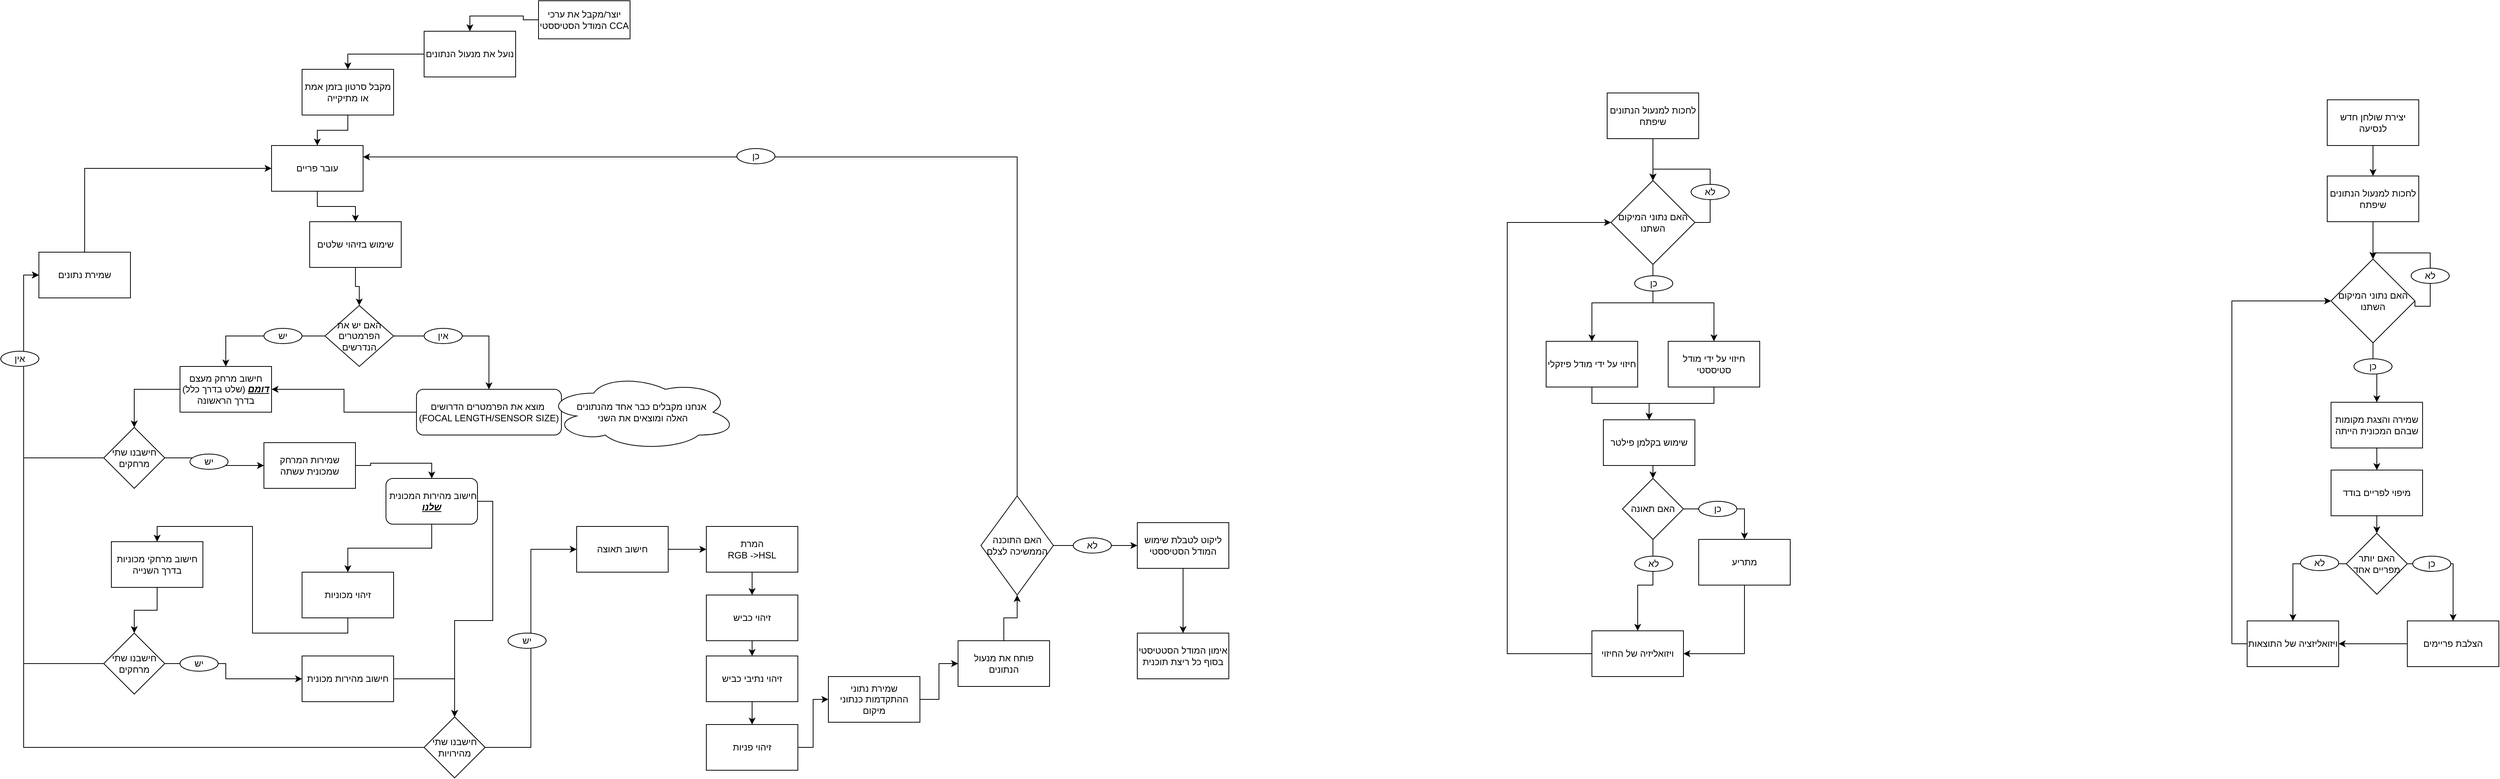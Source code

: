 <mxfile version="22.0.4" type="gitlab">
  <diagram name="Page-1" id="QeGY7YJkOB6Gk27wGhlt">
    <mxGraphModel dx="2562" dy="2756" grid="1" gridSize="10" guides="1" tooltips="1" connect="1" arrows="1" fold="1" page="1" pageScale="1" pageWidth="850" pageHeight="1100" math="0" shadow="0">
      <root>
        <mxCell id="0" />
        <mxCell id="1" parent="0" />
        <mxCell id="LMJcDKzFn9YI1MvOlHuu-217" style="edgeStyle=orthogonalEdgeStyle;rounded=0;orthogonalLoop=1;jettySize=auto;html=1;exitX=0;exitY=0.5;exitDx=0;exitDy=0;entryX=0.5;entryY=0;entryDx=0;entryDy=0;" edge="1" parent="1" source="LMJcDKzFn9YI1MvOlHuu-1" target="LMJcDKzFn9YI1MvOlHuu-96">
          <mxGeometry relative="1" as="geometry" />
        </mxCell>
        <mxCell id="LMJcDKzFn9YI1MvOlHuu-1" value="יוצר/מקבל את ערכי המודל הסטיססטי CCA" style="rounded=0;whiteSpace=wrap;html=1;" vertex="1" parent="1">
          <mxGeometry x="710" y="-1090" width="120" height="50" as="geometry" />
        </mxCell>
        <mxCell id="LMJcDKzFn9YI1MvOlHuu-8" style="edgeStyle=orthogonalEdgeStyle;rounded=0;orthogonalLoop=1;jettySize=auto;html=1;exitX=0.5;exitY=1;exitDx=0;exitDy=0;entryX=0.5;entryY=0;entryDx=0;entryDy=0;" edge="1" parent="1" source="LMJcDKzFn9YI1MvOlHuu-29" target="LMJcDKzFn9YI1MvOlHuu-7">
          <mxGeometry relative="1" as="geometry" />
        </mxCell>
        <mxCell id="LMJcDKzFn9YI1MvOlHuu-2" value="מקבל סרטון בזמן אמת או מתיקייה" style="rounded=0;whiteSpace=wrap;html=1;" vertex="1" parent="1">
          <mxGeometry x="400" y="-1000" width="120" height="60" as="geometry" />
        </mxCell>
        <mxCell id="LMJcDKzFn9YI1MvOlHuu-12" style="edgeStyle=orthogonalEdgeStyle;rounded=0;orthogonalLoop=1;jettySize=auto;html=1;exitX=0;exitY=0.5;exitDx=0;exitDy=0;entryX=1;entryY=0.5;entryDx=0;entryDy=0;" edge="1" parent="1" source="LMJcDKzFn9YI1MvOlHuu-5" target="LMJcDKzFn9YI1MvOlHuu-10">
          <mxGeometry relative="1" as="geometry" />
        </mxCell>
        <mxCell id="LMJcDKzFn9YI1MvOlHuu-5" value="מוצא את הפרמטרים הדרושים&amp;nbsp;&lt;br&gt;(FOCAL LENGTH/SENSOR SIZE)" style="rounded=1;whiteSpace=wrap;html=1;" vertex="1" parent="1">
          <mxGeometry x="550" y="-580" width="190" height="60" as="geometry" />
        </mxCell>
        <mxCell id="LMJcDKzFn9YI1MvOlHuu-9" style="edgeStyle=orthogonalEdgeStyle;rounded=0;orthogonalLoop=1;jettySize=auto;html=1;exitX=1;exitY=0.5;exitDx=0;exitDy=0;entryX=0.5;entryY=0;entryDx=0;entryDy=0;" edge="1" parent="1" source="LMJcDKzFn9YI1MvOlHuu-7" target="LMJcDKzFn9YI1MvOlHuu-5">
          <mxGeometry relative="1" as="geometry" />
        </mxCell>
        <mxCell id="LMJcDKzFn9YI1MvOlHuu-11" style="edgeStyle=orthogonalEdgeStyle;rounded=0;orthogonalLoop=1;jettySize=auto;html=1;exitX=0;exitY=0.5;exitDx=0;exitDy=0;entryX=0.5;entryY=0;entryDx=0;entryDy=0;" edge="1" parent="1" source="LMJcDKzFn9YI1MvOlHuu-7" target="LMJcDKzFn9YI1MvOlHuu-10">
          <mxGeometry relative="1" as="geometry" />
        </mxCell>
        <mxCell id="LMJcDKzFn9YI1MvOlHuu-7" value="האם יש את הפרמטרים הנדרשים" style="rhombus;whiteSpace=wrap;html=1;" vertex="1" parent="1">
          <mxGeometry x="430" y="-690" width="90" height="80" as="geometry" />
        </mxCell>
        <mxCell id="LMJcDKzFn9YI1MvOlHuu-18" style="edgeStyle=orthogonalEdgeStyle;rounded=0;orthogonalLoop=1;jettySize=auto;html=1;exitX=0;exitY=0.5;exitDx=0;exitDy=0;" edge="1" parent="1" source="LMJcDKzFn9YI1MvOlHuu-10" target="LMJcDKzFn9YI1MvOlHuu-14">
          <mxGeometry relative="1" as="geometry" />
        </mxCell>
        <mxCell id="LMJcDKzFn9YI1MvOlHuu-10" value="חישוב מרחק מעצם &lt;u style=&quot;font-weight: bold; font-style: italic;&quot;&gt;דומם&lt;/u&gt;&amp;nbsp;(שלט בדרך כלל) בדרך הראשונה" style="rounded=0;whiteSpace=wrap;html=1;" vertex="1" parent="1">
          <mxGeometry x="240" y="-610" width="120" height="60" as="geometry" />
        </mxCell>
        <mxCell id="LMJcDKzFn9YI1MvOlHuu-35" style="edgeStyle=orthogonalEdgeStyle;rounded=0;orthogonalLoop=1;jettySize=auto;html=1;exitX=0.5;exitY=1;exitDx=0;exitDy=0;entryX=0.5;entryY=0;entryDx=0;entryDy=0;" edge="1" parent="1" source="LMJcDKzFn9YI1MvOlHuu-13" target="LMJcDKzFn9YI1MvOlHuu-34">
          <mxGeometry relative="1" as="geometry" />
        </mxCell>
        <mxCell id="LMJcDKzFn9YI1MvOlHuu-189" style="edgeStyle=orthogonalEdgeStyle;rounded=0;orthogonalLoop=1;jettySize=auto;html=1;exitX=1;exitY=0.5;exitDx=0;exitDy=0;entryX=0.5;entryY=0;entryDx=0;entryDy=0;" edge="1" parent="1" source="LMJcDKzFn9YI1MvOlHuu-13" target="LMJcDKzFn9YI1MvOlHuu-56">
          <mxGeometry relative="1" as="geometry" />
        </mxCell>
        <mxCell id="LMJcDKzFn9YI1MvOlHuu-13" value="&amp;nbsp;חישוב מהירות המכונית &lt;b&gt;&lt;i&gt;&lt;u&gt;שלנו&lt;/u&gt;&lt;/i&gt;&lt;/b&gt;" style="rounded=1;whiteSpace=wrap;html=1;" vertex="1" parent="1">
          <mxGeometry x="510" y="-463" width="120" height="60" as="geometry" />
        </mxCell>
        <mxCell id="LMJcDKzFn9YI1MvOlHuu-19" style="edgeStyle=orthogonalEdgeStyle;rounded=0;orthogonalLoop=1;jettySize=auto;html=1;exitX=1;exitY=0.5;exitDx=0;exitDy=0;entryX=0.5;entryY=0;entryDx=0;entryDy=0;" edge="1" parent="1" source="LMJcDKzFn9YI1MvOlHuu-186" target="LMJcDKzFn9YI1MvOlHuu-13">
          <mxGeometry relative="1" as="geometry" />
        </mxCell>
        <mxCell id="LMJcDKzFn9YI1MvOlHuu-45" style="edgeStyle=orthogonalEdgeStyle;rounded=0;orthogonalLoop=1;jettySize=auto;html=1;exitX=0;exitY=0.5;exitDx=0;exitDy=0;entryX=0;entryY=0.5;entryDx=0;entryDy=0;" edge="1" parent="1" source="LMJcDKzFn9YI1MvOlHuu-14" target="LMJcDKzFn9YI1MvOlHuu-43">
          <mxGeometry relative="1" as="geometry" />
        </mxCell>
        <mxCell id="LMJcDKzFn9YI1MvOlHuu-190" style="edgeStyle=orthogonalEdgeStyle;rounded=0;orthogonalLoop=1;jettySize=auto;html=1;exitX=1;exitY=0.5;exitDx=0;exitDy=0;entryX=0;entryY=0.5;entryDx=0;entryDy=0;" edge="1" parent="1" source="LMJcDKzFn9YI1MvOlHuu-14" target="LMJcDKzFn9YI1MvOlHuu-186">
          <mxGeometry relative="1" as="geometry" />
        </mxCell>
        <mxCell id="LMJcDKzFn9YI1MvOlHuu-14" value="חישבנו שתי מרחקים" style="rhombus;whiteSpace=wrap;html=1;" vertex="1" parent="1">
          <mxGeometry x="140" y="-530" width="80" height="80" as="geometry" />
        </mxCell>
        <mxCell id="LMJcDKzFn9YI1MvOlHuu-15" value="אין" style="ellipse;whiteSpace=wrap;html=1;" vertex="1" parent="1">
          <mxGeometry x="560" y="-660" width="50" height="20" as="geometry" />
        </mxCell>
        <mxCell id="LMJcDKzFn9YI1MvOlHuu-16" value="יש" style="ellipse;whiteSpace=wrap;html=1;" vertex="1" parent="1">
          <mxGeometry x="350" y="-660" width="50" height="20" as="geometry" />
        </mxCell>
        <mxCell id="LMJcDKzFn9YI1MvOlHuu-22" value="" style="edgeStyle=orthogonalEdgeStyle;rounded=0;orthogonalLoop=1;jettySize=auto;html=1;exitX=0.5;exitY=1;exitDx=0;exitDy=0;entryX=0.5;entryY=0;entryDx=0;entryDy=0;" edge="1" parent="1" source="LMJcDKzFn9YI1MvOlHuu-2" target="LMJcDKzFn9YI1MvOlHuu-21">
          <mxGeometry relative="1" as="geometry">
            <mxPoint x="450" y="-920" as="sourcePoint" />
            <mxPoint x="475" y="-780" as="targetPoint" />
          </mxGeometry>
        </mxCell>
        <mxCell id="LMJcDKzFn9YI1MvOlHuu-21" value="עובר פריים" style="rounded=0;whiteSpace=wrap;html=1;" vertex="1" parent="1">
          <mxGeometry x="360" y="-900" width="120" height="60" as="geometry" />
        </mxCell>
        <mxCell id="LMJcDKzFn9YI1MvOlHuu-30" value="" style="edgeStyle=orthogonalEdgeStyle;rounded=0;orthogonalLoop=1;jettySize=auto;html=1;exitX=0.5;exitY=1;exitDx=0;exitDy=0;entryX=0.5;entryY=0;entryDx=0;entryDy=0;" edge="1" parent="1" source="LMJcDKzFn9YI1MvOlHuu-21" target="LMJcDKzFn9YI1MvOlHuu-29">
          <mxGeometry relative="1" as="geometry">
            <mxPoint x="420" y="-840" as="sourcePoint" />
            <mxPoint x="475" y="-690" as="targetPoint" />
          </mxGeometry>
        </mxCell>
        <mxCell id="LMJcDKzFn9YI1MvOlHuu-29" value="שימוש בזיהוי שלטים" style="rounded=0;whiteSpace=wrap;html=1;" vertex="1" parent="1">
          <mxGeometry x="410" y="-800" width="120" height="60" as="geometry" />
        </mxCell>
        <mxCell id="LMJcDKzFn9YI1MvOlHuu-32" value="אנחנו מקבלים כבר אחד מהנתונים&lt;br&gt;&amp;nbsp;האלה ומוצאים את השני" style="ellipse;shape=cloud;whiteSpace=wrap;html=1;" vertex="1" parent="1">
          <mxGeometry x="720" y="-600" width="250" height="100" as="geometry" />
        </mxCell>
        <mxCell id="LMJcDKzFn9YI1MvOlHuu-37" style="edgeStyle=orthogonalEdgeStyle;rounded=0;orthogonalLoop=1;jettySize=auto;html=1;exitX=0.5;exitY=1;exitDx=0;exitDy=0;entryX=0.5;entryY=0;entryDx=0;entryDy=0;" edge="1" parent="1" source="LMJcDKzFn9YI1MvOlHuu-34" target="LMJcDKzFn9YI1MvOlHuu-36">
          <mxGeometry relative="1" as="geometry" />
        </mxCell>
        <mxCell id="LMJcDKzFn9YI1MvOlHuu-34" value="זיהוי מכוניות" style="rounded=0;whiteSpace=wrap;html=1;" vertex="1" parent="1">
          <mxGeometry x="400" y="-340" width="120" height="60" as="geometry" />
        </mxCell>
        <mxCell id="LMJcDKzFn9YI1MvOlHuu-42" style="edgeStyle=orthogonalEdgeStyle;rounded=0;orthogonalLoop=1;jettySize=auto;html=1;exitX=0.5;exitY=1;exitDx=0;exitDy=0;entryX=0.5;entryY=0;entryDx=0;entryDy=0;" edge="1" parent="1" source="LMJcDKzFn9YI1MvOlHuu-36" target="LMJcDKzFn9YI1MvOlHuu-38">
          <mxGeometry relative="1" as="geometry" />
        </mxCell>
        <mxCell id="LMJcDKzFn9YI1MvOlHuu-36" value="חישוב מרחקי מכוניות בדרך השנייה" style="rounded=0;whiteSpace=wrap;html=1;" vertex="1" parent="1">
          <mxGeometry x="150" y="-380" width="120" height="60" as="geometry" />
        </mxCell>
        <mxCell id="LMJcDKzFn9YI1MvOlHuu-50" style="edgeStyle=orthogonalEdgeStyle;rounded=0;orthogonalLoop=1;jettySize=auto;html=1;exitX=1;exitY=0.5;exitDx=0;exitDy=0;entryX=0;entryY=0.5;entryDx=0;entryDy=0;" edge="1" parent="1" source="LMJcDKzFn9YI1MvOlHuu-38" target="LMJcDKzFn9YI1MvOlHuu-49">
          <mxGeometry relative="1" as="geometry">
            <Array as="points">
              <mxPoint x="300" y="-220" />
              <mxPoint x="300" y="-200" />
            </Array>
          </mxGeometry>
        </mxCell>
        <mxCell id="LMJcDKzFn9YI1MvOlHuu-38" value="חישבנו שתי מרחקים" style="rhombus;whiteSpace=wrap;html=1;" vertex="1" parent="1">
          <mxGeometry x="140" y="-260" width="80" height="80" as="geometry" />
        </mxCell>
        <mxCell id="LMJcDKzFn9YI1MvOlHuu-40" style="edgeStyle=orthogonalEdgeStyle;rounded=0;orthogonalLoop=1;jettySize=auto;html=1;exitX=0.5;exitY=1;exitDx=0;exitDy=0;" edge="1" parent="1">
          <mxGeometry relative="1" as="geometry">
            <mxPoint x="115" y="-780" as="sourcePoint" />
            <mxPoint x="115" y="-780" as="targetPoint" />
          </mxGeometry>
        </mxCell>
        <mxCell id="LMJcDKzFn9YI1MvOlHuu-44" value="" style="edgeStyle=orthogonalEdgeStyle;rounded=0;orthogonalLoop=1;jettySize=auto;html=1;exitX=0;exitY=0.5;exitDx=0;exitDy=0;entryX=0;entryY=0.5;entryDx=0;entryDy=0;" edge="1" parent="1" source="LMJcDKzFn9YI1MvOlHuu-38" target="LMJcDKzFn9YI1MvOlHuu-43">
          <mxGeometry relative="1" as="geometry">
            <mxPoint x="140" y="-220" as="sourcePoint" />
            <mxPoint x="360" y="-870" as="targetPoint" />
          </mxGeometry>
        </mxCell>
        <mxCell id="LMJcDKzFn9YI1MvOlHuu-46" style="edgeStyle=orthogonalEdgeStyle;rounded=0;orthogonalLoop=1;jettySize=auto;html=1;exitX=0.5;exitY=0;exitDx=0;exitDy=0;entryX=0;entryY=0.5;entryDx=0;entryDy=0;" edge="1" parent="1" source="LMJcDKzFn9YI1MvOlHuu-43" target="LMJcDKzFn9YI1MvOlHuu-21">
          <mxGeometry relative="1" as="geometry" />
        </mxCell>
        <mxCell id="LMJcDKzFn9YI1MvOlHuu-43" value="שמירת נתונים" style="rounded=0;whiteSpace=wrap;html=1;" vertex="1" parent="1">
          <mxGeometry x="55" y="-760" width="120" height="60" as="geometry" />
        </mxCell>
        <mxCell id="LMJcDKzFn9YI1MvOlHuu-58" style="edgeStyle=orthogonalEdgeStyle;rounded=0;orthogonalLoop=1;jettySize=auto;html=1;exitX=1;exitY=0.5;exitDx=0;exitDy=0;" edge="1" parent="1" source="LMJcDKzFn9YI1MvOlHuu-49" target="LMJcDKzFn9YI1MvOlHuu-56">
          <mxGeometry relative="1" as="geometry" />
        </mxCell>
        <mxCell id="LMJcDKzFn9YI1MvOlHuu-49" value="חישוב מהירות מכונית" style="rounded=0;whiteSpace=wrap;html=1;" vertex="1" parent="1">
          <mxGeometry x="400" y="-230" width="120" height="60" as="geometry" />
        </mxCell>
        <mxCell id="LMJcDKzFn9YI1MvOlHuu-52" value="יש" style="ellipse;whiteSpace=wrap;html=1;" vertex="1" parent="1">
          <mxGeometry x="240" y="-230" width="50" height="20" as="geometry" />
        </mxCell>
        <mxCell id="LMJcDKzFn9YI1MvOlHuu-57" style="edgeStyle=orthogonalEdgeStyle;rounded=0;orthogonalLoop=1;jettySize=auto;html=1;exitX=0;exitY=0.5;exitDx=0;exitDy=0;entryX=0;entryY=0.5;entryDx=0;entryDy=0;" edge="1" parent="1" source="LMJcDKzFn9YI1MvOlHuu-56" target="LMJcDKzFn9YI1MvOlHuu-43">
          <mxGeometry relative="1" as="geometry" />
        </mxCell>
        <mxCell id="LMJcDKzFn9YI1MvOlHuu-63" style="edgeStyle=orthogonalEdgeStyle;rounded=0;orthogonalLoop=1;jettySize=auto;html=1;exitX=1;exitY=0.5;exitDx=0;exitDy=0;entryX=0;entryY=0.5;entryDx=0;entryDy=0;" edge="1" parent="1" source="LMJcDKzFn9YI1MvOlHuu-56" target="LMJcDKzFn9YI1MvOlHuu-62">
          <mxGeometry relative="1" as="geometry" />
        </mxCell>
        <mxCell id="LMJcDKzFn9YI1MvOlHuu-56" value="חישבנו שתי מהירויות" style="rhombus;whiteSpace=wrap;html=1;" vertex="1" parent="1">
          <mxGeometry x="560" y="-150" width="80" height="80" as="geometry" />
        </mxCell>
        <mxCell id="LMJcDKzFn9YI1MvOlHuu-59" value="יש" style="ellipse;whiteSpace=wrap;html=1;" vertex="1" parent="1">
          <mxGeometry x="670" y="-260" width="50" height="20" as="geometry" />
        </mxCell>
        <mxCell id="LMJcDKzFn9YI1MvOlHuu-60" value="אין" style="ellipse;whiteSpace=wrap;html=1;" vertex="1" parent="1">
          <mxGeometry x="5" y="-630" width="50" height="20" as="geometry" />
        </mxCell>
        <mxCell id="LMJcDKzFn9YI1MvOlHuu-66" style="edgeStyle=orthogonalEdgeStyle;rounded=0;orthogonalLoop=1;jettySize=auto;html=1;exitX=1;exitY=0.5;exitDx=0;exitDy=0;entryX=0;entryY=0.5;entryDx=0;entryDy=0;" edge="1" parent="1" source="LMJcDKzFn9YI1MvOlHuu-62" target="LMJcDKzFn9YI1MvOlHuu-65">
          <mxGeometry relative="1" as="geometry" />
        </mxCell>
        <mxCell id="LMJcDKzFn9YI1MvOlHuu-62" value="חישוב תאוצה" style="rounded=0;whiteSpace=wrap;html=1;" vertex="1" parent="1">
          <mxGeometry x="760" y="-400" width="120" height="60" as="geometry" />
        </mxCell>
        <mxCell id="LMJcDKzFn9YI1MvOlHuu-68" style="edgeStyle=orthogonalEdgeStyle;rounded=0;orthogonalLoop=1;jettySize=auto;html=1;exitX=0.5;exitY=1;exitDx=0;exitDy=0;entryX=0.5;entryY=0;entryDx=0;entryDy=0;" edge="1" parent="1" source="LMJcDKzFn9YI1MvOlHuu-65" target="LMJcDKzFn9YI1MvOlHuu-67">
          <mxGeometry relative="1" as="geometry" />
        </mxCell>
        <mxCell id="LMJcDKzFn9YI1MvOlHuu-65" value="המרת&lt;br&gt;RGB -&amp;gt;HSL" style="rounded=0;whiteSpace=wrap;html=1;align=center;" vertex="1" parent="1">
          <mxGeometry x="930" y="-400" width="120" height="60" as="geometry" />
        </mxCell>
        <mxCell id="LMJcDKzFn9YI1MvOlHuu-70" style="edgeStyle=orthogonalEdgeStyle;rounded=0;orthogonalLoop=1;jettySize=auto;html=1;exitX=0.5;exitY=1;exitDx=0;exitDy=0;entryX=0.5;entryY=0;entryDx=0;entryDy=0;" edge="1" parent="1" source="LMJcDKzFn9YI1MvOlHuu-67" target="LMJcDKzFn9YI1MvOlHuu-69">
          <mxGeometry relative="1" as="geometry" />
        </mxCell>
        <mxCell id="LMJcDKzFn9YI1MvOlHuu-67" value="זיהוי כביש" style="rounded=0;whiteSpace=wrap;html=1;" vertex="1" parent="1">
          <mxGeometry x="930" y="-310" width="120" height="60" as="geometry" />
        </mxCell>
        <mxCell id="LMJcDKzFn9YI1MvOlHuu-72" style="edgeStyle=orthogonalEdgeStyle;rounded=0;orthogonalLoop=1;jettySize=auto;html=1;exitX=0.5;exitY=1;exitDx=0;exitDy=0;entryX=0.5;entryY=0;entryDx=0;entryDy=0;" edge="1" parent="1" source="LMJcDKzFn9YI1MvOlHuu-69" target="LMJcDKzFn9YI1MvOlHuu-71">
          <mxGeometry relative="1" as="geometry" />
        </mxCell>
        <mxCell id="LMJcDKzFn9YI1MvOlHuu-69" value="זיהוי נתיבי כביש" style="rounded=0;whiteSpace=wrap;html=1;" vertex="1" parent="1">
          <mxGeometry x="930" y="-230" width="120" height="60" as="geometry" />
        </mxCell>
        <mxCell id="LMJcDKzFn9YI1MvOlHuu-99" style="edgeStyle=orthogonalEdgeStyle;rounded=0;orthogonalLoop=1;jettySize=auto;html=1;exitX=1;exitY=0.5;exitDx=0;exitDy=0;entryX=0;entryY=0.5;entryDx=0;entryDy=0;" edge="1" parent="1" source="LMJcDKzFn9YI1MvOlHuu-184" target="LMJcDKzFn9YI1MvOlHuu-98">
          <mxGeometry relative="1" as="geometry" />
        </mxCell>
        <mxCell id="LMJcDKzFn9YI1MvOlHuu-71" value="זיהוי פניות" style="rounded=0;whiteSpace=wrap;html=1;" vertex="1" parent="1">
          <mxGeometry x="930" y="-140" width="120" height="60" as="geometry" />
        </mxCell>
        <mxCell id="LMJcDKzFn9YI1MvOlHuu-218" style="edgeStyle=orthogonalEdgeStyle;rounded=0;orthogonalLoop=1;jettySize=auto;html=1;exitX=0;exitY=0.5;exitDx=0;exitDy=0;entryX=0.5;entryY=0;entryDx=0;entryDy=0;" edge="1" parent="1" source="LMJcDKzFn9YI1MvOlHuu-96" target="LMJcDKzFn9YI1MvOlHuu-2">
          <mxGeometry relative="1" as="geometry" />
        </mxCell>
        <mxCell id="LMJcDKzFn9YI1MvOlHuu-96" value="נועל את מנעול הנתונים" style="rounded=0;whiteSpace=wrap;html=1;" vertex="1" parent="1">
          <mxGeometry x="560" y="-1050" width="120" height="60" as="geometry" />
        </mxCell>
        <mxCell id="LMJcDKzFn9YI1MvOlHuu-101" style="edgeStyle=orthogonalEdgeStyle;rounded=0;orthogonalLoop=1;jettySize=auto;html=1;exitX=0.5;exitY=0;exitDx=0;exitDy=0;entryX=0.5;entryY=1;entryDx=0;entryDy=0;" edge="1" parent="1" source="LMJcDKzFn9YI1MvOlHuu-98" target="LMJcDKzFn9YI1MvOlHuu-100">
          <mxGeometry relative="1" as="geometry" />
        </mxCell>
        <mxCell id="LMJcDKzFn9YI1MvOlHuu-98" value="פותח את מנעול הנתונים" style="rounded=0;whiteSpace=wrap;html=1;" vertex="1" parent="1">
          <mxGeometry x="1260" y="-250" width="120" height="60" as="geometry" />
        </mxCell>
        <mxCell id="LMJcDKzFn9YI1MvOlHuu-124" style="edgeStyle=orthogonalEdgeStyle;rounded=0;orthogonalLoop=1;jettySize=auto;html=1;exitX=0.5;exitY=0;exitDx=0;exitDy=0;entryX=1;entryY=0.25;entryDx=0;entryDy=0;" edge="1" parent="1" source="LMJcDKzFn9YI1MvOlHuu-100" target="LMJcDKzFn9YI1MvOlHuu-21">
          <mxGeometry relative="1" as="geometry" />
        </mxCell>
        <mxCell id="LMJcDKzFn9YI1MvOlHuu-100" value="האם התוכנה הממשיכה לצלם" style="rhombus;whiteSpace=wrap;html=1;" vertex="1" parent="1">
          <mxGeometry x="1290" y="-440" width="95" height="130" as="geometry" />
        </mxCell>
        <mxCell id="LMJcDKzFn9YI1MvOlHuu-120" value="כן" style="ellipse;whiteSpace=wrap;html=1;" vertex="1" parent="1">
          <mxGeometry x="970" y="-896" width="50" height="20" as="geometry" />
        </mxCell>
        <mxCell id="LMJcDKzFn9YI1MvOlHuu-128" value="אימון המודל הסטטיסטי בסוף כל ריצת תוכנית&lt;span id=&quot;docs-internal-guid-aba16c06-7fff-29e9-74bd-bfd41f4ed161&quot;&gt;&lt;/span&gt;" style="rounded=0;whiteSpace=wrap;html=1;" vertex="1" parent="1">
          <mxGeometry x="1495" y="-260" width="120" height="60" as="geometry" />
        </mxCell>
        <mxCell id="LMJcDKzFn9YI1MvOlHuu-165" style="edgeStyle=orthogonalEdgeStyle;rounded=0;orthogonalLoop=1;jettySize=auto;html=1;exitX=0.5;exitY=1;exitDx=0;exitDy=0;" edge="1" parent="1" source="LMJcDKzFn9YI1MvOlHuu-134" target="LMJcDKzFn9YI1MvOlHuu-164">
          <mxGeometry relative="1" as="geometry" />
        </mxCell>
        <mxCell id="LMJcDKzFn9YI1MvOlHuu-134" value="לחכות למנעול הנתונים שיפתח" style="rounded=0;whiteSpace=wrap;html=1;" vertex="1" parent="1">
          <mxGeometry x="2111" y="-969" width="120" height="60" as="geometry" />
        </mxCell>
        <mxCell id="LMJcDKzFn9YI1MvOlHuu-141" style="edgeStyle=orthogonalEdgeStyle;rounded=0;orthogonalLoop=1;jettySize=auto;html=1;exitX=0.5;exitY=1;exitDx=0;exitDy=0;entryX=0.5;entryY=0;entryDx=0;entryDy=0;" edge="1" parent="1" source="LMJcDKzFn9YI1MvOlHuu-136" target="LMJcDKzFn9YI1MvOlHuu-140">
          <mxGeometry relative="1" as="geometry" />
        </mxCell>
        <mxCell id="LMJcDKzFn9YI1MvOlHuu-136" value="חיזוי על ידי מודל פיזקלי" style="rounded=0;whiteSpace=wrap;html=1;" vertex="1" parent="1">
          <mxGeometry x="2031" y="-643" width="120" height="60" as="geometry" />
        </mxCell>
        <mxCell id="LMJcDKzFn9YI1MvOlHuu-183" style="edgeStyle=orthogonalEdgeStyle;rounded=0;orthogonalLoop=1;jettySize=auto;html=1;exitX=0.5;exitY=1;exitDx=0;exitDy=0;entryX=0.5;entryY=0;entryDx=0;entryDy=0;" edge="1" parent="1" source="LMJcDKzFn9YI1MvOlHuu-137" target="LMJcDKzFn9YI1MvOlHuu-140">
          <mxGeometry relative="1" as="geometry" />
        </mxCell>
        <mxCell id="LMJcDKzFn9YI1MvOlHuu-137" value="חיזוי על ידי מודל סטיססטי" style="rounded=0;whiteSpace=wrap;html=1;" vertex="1" parent="1">
          <mxGeometry x="2191" y="-643" width="120" height="60" as="geometry" />
        </mxCell>
        <mxCell id="LMJcDKzFn9YI1MvOlHuu-152" style="edgeStyle=orthogonalEdgeStyle;rounded=0;orthogonalLoop=1;jettySize=auto;html=1;exitX=0.5;exitY=1;exitDx=0;exitDy=0;entryX=0.5;entryY=0;entryDx=0;entryDy=0;" edge="1" parent="1" source="LMJcDKzFn9YI1MvOlHuu-140" target="LMJcDKzFn9YI1MvOlHuu-151">
          <mxGeometry relative="1" as="geometry" />
        </mxCell>
        <mxCell id="LMJcDKzFn9YI1MvOlHuu-140" value="שימוש בקלמן פילטר" style="rounded=0;whiteSpace=wrap;html=1;" vertex="1" parent="1">
          <mxGeometry x="2106" y="-540" width="120" height="60" as="geometry" />
        </mxCell>
        <mxCell id="LMJcDKzFn9YI1MvOlHuu-179" style="edgeStyle=orthogonalEdgeStyle;rounded=0;orthogonalLoop=1;jettySize=auto;html=1;exitX=0;exitY=0.5;exitDx=0;exitDy=0;entryX=0;entryY=0.5;entryDx=0;entryDy=0;" edge="1" parent="1" source="LMJcDKzFn9YI1MvOlHuu-148" target="LMJcDKzFn9YI1MvOlHuu-164">
          <mxGeometry relative="1" as="geometry">
            <Array as="points">
              <mxPoint x="1980" y="-233" />
              <mxPoint x="1980" y="-799" />
            </Array>
          </mxGeometry>
        </mxCell>
        <mxCell id="LMJcDKzFn9YI1MvOlHuu-148" value="ויזואליזיה של החיזוי" style="rounded=0;whiteSpace=wrap;html=1;" vertex="1" parent="1">
          <mxGeometry x="2091" y="-263" width="120" height="60" as="geometry" />
        </mxCell>
        <mxCell id="LMJcDKzFn9YI1MvOlHuu-155" style="edgeStyle=orthogonalEdgeStyle;rounded=0;orthogonalLoop=1;jettySize=auto;html=1;exitX=1;exitY=0.5;exitDx=0;exitDy=0;entryX=0.5;entryY=0;entryDx=0;entryDy=0;" edge="1" parent="1" source="LMJcDKzFn9YI1MvOlHuu-151" target="LMJcDKzFn9YI1MvOlHuu-153">
          <mxGeometry relative="1" as="geometry" />
        </mxCell>
        <mxCell id="LMJcDKzFn9YI1MvOlHuu-161" style="edgeStyle=orthogonalEdgeStyle;rounded=0;orthogonalLoop=1;jettySize=auto;html=1;exitX=0.5;exitY=1;exitDx=0;exitDy=0;entryX=0.5;entryY=0;entryDx=0;entryDy=0;" edge="1" parent="1" source="LMJcDKzFn9YI1MvOlHuu-151" target="LMJcDKzFn9YI1MvOlHuu-148">
          <mxGeometry relative="1" as="geometry" />
        </mxCell>
        <mxCell id="LMJcDKzFn9YI1MvOlHuu-151" value="האם תאונה" style="rhombus;whiteSpace=wrap;html=1;" vertex="1" parent="1">
          <mxGeometry x="2131" y="-463" width="80" height="80" as="geometry" />
        </mxCell>
        <mxCell id="LMJcDKzFn9YI1MvOlHuu-160" style="edgeStyle=orthogonalEdgeStyle;rounded=0;orthogonalLoop=1;jettySize=auto;html=1;exitX=0.5;exitY=1;exitDx=0;exitDy=0;entryX=1;entryY=0.5;entryDx=0;entryDy=0;" edge="1" parent="1" source="LMJcDKzFn9YI1MvOlHuu-153" target="LMJcDKzFn9YI1MvOlHuu-148">
          <mxGeometry relative="1" as="geometry" />
        </mxCell>
        <mxCell id="LMJcDKzFn9YI1MvOlHuu-153" value="מתריע" style="rounded=0;whiteSpace=wrap;html=1;" vertex="1" parent="1">
          <mxGeometry x="2231" y="-383" width="120" height="60" as="geometry" />
        </mxCell>
        <mxCell id="LMJcDKzFn9YI1MvOlHuu-162" value="לא" style="ellipse;whiteSpace=wrap;html=1;" vertex="1" parent="1">
          <mxGeometry x="2147" y="-361" width="50" height="20" as="geometry" />
        </mxCell>
        <mxCell id="LMJcDKzFn9YI1MvOlHuu-163" value="כן" style="ellipse;whiteSpace=wrap;html=1;" vertex="1" parent="1">
          <mxGeometry x="2231" y="-433" width="50" height="20" as="geometry" />
        </mxCell>
        <mxCell id="LMJcDKzFn9YI1MvOlHuu-166" style="edgeStyle=orthogonalEdgeStyle;rounded=0;orthogonalLoop=1;jettySize=auto;html=1;exitX=0.5;exitY=1;exitDx=0;exitDy=0;" edge="1" parent="1" source="LMJcDKzFn9YI1MvOlHuu-164" target="LMJcDKzFn9YI1MvOlHuu-136">
          <mxGeometry relative="1" as="geometry" />
        </mxCell>
        <mxCell id="LMJcDKzFn9YI1MvOlHuu-167" style="edgeStyle=orthogonalEdgeStyle;rounded=0;orthogonalLoop=1;jettySize=auto;html=1;exitX=0.5;exitY=1;exitDx=0;exitDy=0;" edge="1" parent="1" source="LMJcDKzFn9YI1MvOlHuu-164" target="LMJcDKzFn9YI1MvOlHuu-137">
          <mxGeometry relative="1" as="geometry" />
        </mxCell>
        <mxCell id="LMJcDKzFn9YI1MvOlHuu-164" value="האם נתוני המיקום השתנו" style="rhombus;whiteSpace=wrap;html=1;" vertex="1" parent="1">
          <mxGeometry x="2116" y="-854" width="110" height="110" as="geometry" />
        </mxCell>
        <mxCell id="LMJcDKzFn9YI1MvOlHuu-168" value="כן" style="ellipse;whiteSpace=wrap;html=1;" vertex="1" parent="1">
          <mxGeometry x="2147" y="-729" width="50" height="20" as="geometry" />
        </mxCell>
        <mxCell id="LMJcDKzFn9YI1MvOlHuu-169" style="edgeStyle=orthogonalEdgeStyle;rounded=0;orthogonalLoop=1;jettySize=auto;html=1;exitX=1;exitY=0.5;exitDx=0;exitDy=0;entryX=0.5;entryY=0;entryDx=0;entryDy=0;" edge="1" parent="1" source="LMJcDKzFn9YI1MvOlHuu-164" target="LMJcDKzFn9YI1MvOlHuu-164">
          <mxGeometry relative="1" as="geometry">
            <Array as="points">
              <mxPoint x="2246" y="-799" />
              <mxPoint x="2246" y="-869" />
              <mxPoint x="2171" y="-869" />
            </Array>
          </mxGeometry>
        </mxCell>
        <mxCell id="LMJcDKzFn9YI1MvOlHuu-171" value="לא" style="ellipse;whiteSpace=wrap;html=1;" vertex="1" parent="1">
          <mxGeometry x="2221" y="-849" width="50" height="20" as="geometry" />
        </mxCell>
        <mxCell id="LMJcDKzFn9YI1MvOlHuu-178" style="edgeStyle=orthogonalEdgeStyle;rounded=0;orthogonalLoop=1;jettySize=auto;html=1;exitX=0.5;exitY=1;exitDx=0;exitDy=0;entryX=0.5;entryY=0;entryDx=0;entryDy=0;" edge="1" parent="1" source="LMJcDKzFn9YI1MvOlHuu-173" target="LMJcDKzFn9YI1MvOlHuu-174">
          <mxGeometry relative="1" as="geometry" />
        </mxCell>
        <mxCell id="LMJcDKzFn9YI1MvOlHuu-173" value="לחכות למנעול הנתונים שיפתח" style="rounded=0;whiteSpace=wrap;html=1;" vertex="1" parent="1">
          <mxGeometry x="3055" y="-860" width="120" height="60" as="geometry" />
        </mxCell>
        <mxCell id="LMJcDKzFn9YI1MvOlHuu-197" style="edgeStyle=orthogonalEdgeStyle;rounded=0;orthogonalLoop=1;jettySize=auto;html=1;exitX=0.5;exitY=1;exitDx=0;exitDy=0;" edge="1" parent="1" source="LMJcDKzFn9YI1MvOlHuu-174" target="LMJcDKzFn9YI1MvOlHuu-194">
          <mxGeometry relative="1" as="geometry" />
        </mxCell>
        <mxCell id="LMJcDKzFn9YI1MvOlHuu-174" value="האם נתוני המיקום השתנו" style="rhombus;whiteSpace=wrap;html=1;" vertex="1" parent="1">
          <mxGeometry x="3060" y="-751" width="110" height="110" as="geometry" />
        </mxCell>
        <mxCell id="LMJcDKzFn9YI1MvOlHuu-176" style="edgeStyle=orthogonalEdgeStyle;rounded=0;orthogonalLoop=1;jettySize=auto;html=1;exitX=1;exitY=0.5;exitDx=0;exitDy=0;entryX=0.5;entryY=0;entryDx=0;entryDy=0;" edge="1" parent="1" source="LMJcDKzFn9YI1MvOlHuu-174" target="LMJcDKzFn9YI1MvOlHuu-174">
          <mxGeometry relative="1" as="geometry">
            <Array as="points">
              <mxPoint x="3190" y="-689" />
              <mxPoint x="3190" y="-759" />
              <mxPoint x="3115" y="-759" />
            </Array>
          </mxGeometry>
        </mxCell>
        <mxCell id="LMJcDKzFn9YI1MvOlHuu-177" value="לא" style="ellipse;whiteSpace=wrap;html=1;" vertex="1" parent="1">
          <mxGeometry x="3165" y="-739" width="50" height="20" as="geometry" />
        </mxCell>
        <mxCell id="LMJcDKzFn9YI1MvOlHuu-204" style="edgeStyle=orthogonalEdgeStyle;rounded=0;orthogonalLoop=1;jettySize=auto;html=1;exitX=0.5;exitY=1;exitDx=0;exitDy=0;" edge="1" parent="1" source="LMJcDKzFn9YI1MvOlHuu-180" target="LMJcDKzFn9YI1MvOlHuu-200">
          <mxGeometry relative="1" as="geometry" />
        </mxCell>
        <mxCell id="LMJcDKzFn9YI1MvOlHuu-180" value="מיפוי לפריים בודד" style="rounded=0;whiteSpace=wrap;html=1;" vertex="1" parent="1">
          <mxGeometry x="3060" y="-474" width="120" height="60" as="geometry" />
        </mxCell>
        <mxCell id="LMJcDKzFn9YI1MvOlHuu-185" value="" style="edgeStyle=orthogonalEdgeStyle;rounded=0;orthogonalLoop=1;jettySize=auto;html=1;exitX=1;exitY=0.5;exitDx=0;exitDy=0;entryX=0;entryY=0.5;entryDx=0;entryDy=0;" edge="1" parent="1" source="LMJcDKzFn9YI1MvOlHuu-71" target="LMJcDKzFn9YI1MvOlHuu-184">
          <mxGeometry relative="1" as="geometry">
            <mxPoint x="1050" y="-110" as="sourcePoint" />
            <mxPoint x="1260" y="-220" as="targetPoint" />
          </mxGeometry>
        </mxCell>
        <mxCell id="LMJcDKzFn9YI1MvOlHuu-184" value="שמירת נתוני ההתקדמות כנתוני מיקום" style="rounded=0;whiteSpace=wrap;html=1;" vertex="1" parent="1">
          <mxGeometry x="1090" y="-203" width="120" height="60" as="geometry" />
        </mxCell>
        <mxCell id="LMJcDKzFn9YI1MvOlHuu-186" value="שמירות המרחק שמכונית עשתה" style="rounded=0;whiteSpace=wrap;html=1;" vertex="1" parent="1">
          <mxGeometry x="350" y="-510" width="120" height="60" as="geometry" />
        </mxCell>
        <mxCell id="LMJcDKzFn9YI1MvOlHuu-188" value="יש" style="ellipse;whiteSpace=wrap;html=1;" vertex="1" parent="1">
          <mxGeometry x="253" y="-495" width="50" height="20" as="geometry" />
        </mxCell>
        <mxCell id="LMJcDKzFn9YI1MvOlHuu-192" style="edgeStyle=orthogonalEdgeStyle;rounded=0;orthogonalLoop=1;jettySize=auto;html=1;exitX=0.5;exitY=1;exitDx=0;exitDy=0;" edge="1" parent="1" source="LMJcDKzFn9YI1MvOlHuu-191" target="LMJcDKzFn9YI1MvOlHuu-173">
          <mxGeometry relative="1" as="geometry" />
        </mxCell>
        <mxCell id="LMJcDKzFn9YI1MvOlHuu-191" value="יצירת שולחן חדש לנסיעה" style="rounded=0;whiteSpace=wrap;html=1;" vertex="1" parent="1">
          <mxGeometry x="3055" y="-960" width="120" height="60" as="geometry" />
        </mxCell>
        <mxCell id="LMJcDKzFn9YI1MvOlHuu-198" style="edgeStyle=orthogonalEdgeStyle;rounded=0;orthogonalLoop=1;jettySize=auto;html=1;exitX=0.5;exitY=1;exitDx=0;exitDy=0;entryX=0.5;entryY=0;entryDx=0;entryDy=0;" edge="1" parent="1" source="LMJcDKzFn9YI1MvOlHuu-194" target="LMJcDKzFn9YI1MvOlHuu-180">
          <mxGeometry relative="1" as="geometry" />
        </mxCell>
        <mxCell id="LMJcDKzFn9YI1MvOlHuu-194" value="שמירה והצגת מקומות שבהם המכונית הייתה" style="rounded=0;whiteSpace=wrap;html=1;" vertex="1" parent="1">
          <mxGeometry x="3060" y="-563" width="120" height="60" as="geometry" />
        </mxCell>
        <mxCell id="LMJcDKzFn9YI1MvOlHuu-208" style="edgeStyle=orthogonalEdgeStyle;rounded=0;orthogonalLoop=1;jettySize=auto;html=1;exitX=0;exitY=0.5;exitDx=0;exitDy=0;entryX=0;entryY=0.5;entryDx=0;entryDy=0;" edge="1" parent="1" source="LMJcDKzFn9YI1MvOlHuu-195" target="LMJcDKzFn9YI1MvOlHuu-174">
          <mxGeometry relative="1" as="geometry" />
        </mxCell>
        <mxCell id="LMJcDKzFn9YI1MvOlHuu-195" value="ויזואליזציה של התוצאות" style="rounded=0;whiteSpace=wrap;html=1;" vertex="1" parent="1">
          <mxGeometry x="2950" y="-276" width="120" height="60" as="geometry" />
        </mxCell>
        <mxCell id="LMJcDKzFn9YI1MvOlHuu-203" style="edgeStyle=orthogonalEdgeStyle;rounded=0;orthogonalLoop=1;jettySize=auto;html=1;exitX=0;exitY=0.5;exitDx=0;exitDy=0;entryX=1;entryY=0.5;entryDx=0;entryDy=0;" edge="1" parent="1" source="LMJcDKzFn9YI1MvOlHuu-196" target="LMJcDKzFn9YI1MvOlHuu-195">
          <mxGeometry relative="1" as="geometry" />
        </mxCell>
        <mxCell id="LMJcDKzFn9YI1MvOlHuu-196" value="הצלבת פריימים" style="rounded=0;whiteSpace=wrap;html=1;" vertex="1" parent="1">
          <mxGeometry x="3160" y="-276" width="120" height="60" as="geometry" />
        </mxCell>
        <mxCell id="LMJcDKzFn9YI1MvOlHuu-202" style="edgeStyle=orthogonalEdgeStyle;rounded=0;orthogonalLoop=1;jettySize=auto;html=1;exitX=0;exitY=0.5;exitDx=0;exitDy=0;entryX=0.5;entryY=0;entryDx=0;entryDy=0;" edge="1" parent="1" source="LMJcDKzFn9YI1MvOlHuu-200" target="LMJcDKzFn9YI1MvOlHuu-195">
          <mxGeometry relative="1" as="geometry" />
        </mxCell>
        <mxCell id="LMJcDKzFn9YI1MvOlHuu-209" style="edgeStyle=orthogonalEdgeStyle;rounded=0;orthogonalLoop=1;jettySize=auto;html=1;exitX=1;exitY=0.5;exitDx=0;exitDy=0;entryX=0.5;entryY=0;entryDx=0;entryDy=0;" edge="1" parent="1" source="LMJcDKzFn9YI1MvOlHuu-200" target="LMJcDKzFn9YI1MvOlHuu-196">
          <mxGeometry relative="1" as="geometry" />
        </mxCell>
        <mxCell id="LMJcDKzFn9YI1MvOlHuu-200" value="האם יותר מפריים אחד" style="rhombus;whiteSpace=wrap;html=1;" vertex="1" parent="1">
          <mxGeometry x="3080" y="-391" width="80" height="80" as="geometry" />
        </mxCell>
        <mxCell id="LMJcDKzFn9YI1MvOlHuu-205" value="לא" style="ellipse;whiteSpace=wrap;html=1;" vertex="1" parent="1">
          <mxGeometry x="3020" y="-362" width="50" height="20" as="geometry" />
        </mxCell>
        <mxCell id="LMJcDKzFn9YI1MvOlHuu-206" value="כן" style="ellipse;whiteSpace=wrap;html=1;" vertex="1" parent="1">
          <mxGeometry x="3090" y="-620" width="50" height="20" as="geometry" />
        </mxCell>
        <mxCell id="LMJcDKzFn9YI1MvOlHuu-207" value="כן" style="ellipse;whiteSpace=wrap;html=1;" vertex="1" parent="1">
          <mxGeometry x="3167" y="-361" width="50" height="20" as="geometry" />
        </mxCell>
        <mxCell id="LMJcDKzFn9YI1MvOlHuu-214" value="" style="edgeStyle=orthogonalEdgeStyle;rounded=0;orthogonalLoop=1;jettySize=auto;html=1;exitX=1;exitY=0.5;exitDx=0;exitDy=0;entryX=0;entryY=0.5;entryDx=0;entryDy=0;" edge="1" parent="1" source="LMJcDKzFn9YI1MvOlHuu-100" target="LMJcDKzFn9YI1MvOlHuu-213">
          <mxGeometry relative="1" as="geometry">
            <mxPoint x="1385" y="-375" as="sourcePoint" />
            <mxPoint x="1750" y="-375" as="targetPoint" />
          </mxGeometry>
        </mxCell>
        <mxCell id="LMJcDKzFn9YI1MvOlHuu-216" style="edgeStyle=orthogonalEdgeStyle;rounded=0;orthogonalLoop=1;jettySize=auto;html=1;exitX=0.5;exitY=1;exitDx=0;exitDy=0;entryX=0.5;entryY=0;entryDx=0;entryDy=0;" edge="1" parent="1" source="LMJcDKzFn9YI1MvOlHuu-213" target="LMJcDKzFn9YI1MvOlHuu-128">
          <mxGeometry relative="1" as="geometry" />
        </mxCell>
        <mxCell id="LMJcDKzFn9YI1MvOlHuu-213" value="ליקוט לטבלת שימוש המודל הסטיססטי" style="rounded=0;whiteSpace=wrap;html=1;" vertex="1" parent="1">
          <mxGeometry x="1495" y="-405" width="120" height="60" as="geometry" />
        </mxCell>
        <mxCell id="LMJcDKzFn9YI1MvOlHuu-215" value="לא" style="ellipse;whiteSpace=wrap;html=1;" vertex="1" parent="1">
          <mxGeometry x="1411" y="-385" width="50" height="20" as="geometry" />
        </mxCell>
      </root>
    </mxGraphModel>
  </diagram>
</mxfile>
